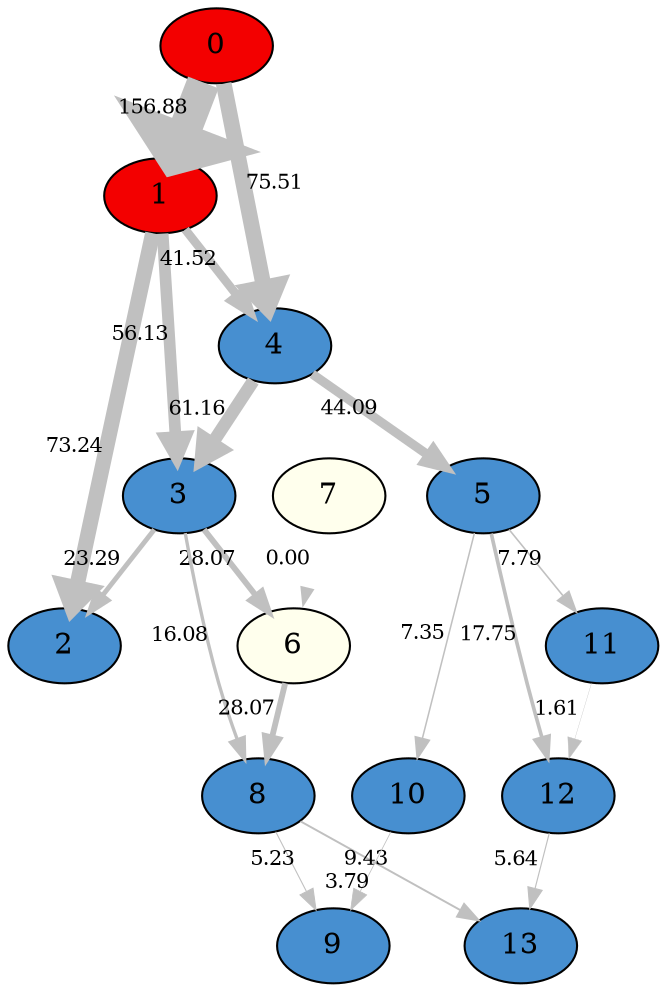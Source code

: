 strict digraph  {
0 [fillcolor="#f30000", pin=True, pos="-280, -81!", prod_or_load=prod, style=filled, value="232.39320594573712"];
1 [fillcolor="#f30000", pin=True, pos="-100, -270!", prod_or_load=prod, style=filled, value="18.299999237060547"];
2 [fillcolor="#478fd0", pin=True, pos="366, -270!", prod_or_load=load, style=filled, value="-94.19999694824219"];
3 [fillcolor="#478fd0", pin=True, pos="366, -54!", prod_or_load=load, style=filled, value="-47.79999923706055"];
4 [fillcolor="#478fd0", pin=True, pos="-64, -54!", prod_or_load=load, style=filled, value="-7.599999904632568"];
5 [fillcolor="#478fd0", pin=True, pos="-64, 54!", prod_or_load=load, style=filled, value="-11.199999809265137"];
6 [fillcolor="#ffffed", pin=True, pos="366, 0!", prod_or_load=load, style=filled, value="0.0"];
7 [fillcolor="#ffffed", pin=True, pos="438, 0!", prod_or_load=load, style=filled, value="0.0"];
8 [fillcolor="#478fd0", pin=True, pos="326, 54!", prod_or_load=load, style=filled, value="-29.5"];
9 [fillcolor="#478fd0", pin=True, pos="222, 108!", prod_or_load=load, style=filled, value="-9.0"];
10 [fillcolor="#478fd0", pin=True, pos="79, 162!", prod_or_load=load, style=filled, value="-3.5"];
11 [fillcolor="#478fd0", pin=True, pos="-152, 270!", prod_or_load=load, style=filled, value="-6.099999904632568"];
12 [fillcolor="#478fd0", pin=True, pos="-64, 270!", prod_or_load=load, style=filled, value="-13.5"];
13 [fillcolor="#478fd0", pin=True, pos="222, 216!", prod_or_load=load, style=filled, value="-14.899999618530273"];
0 -> 1  [color=gray, fontsize=10, penwidth="15.69", xlabel=156.88];
0 -> 4  [color=gray, fontsize=10, penwidth="7.55", xlabel=75.51];
1 -> 2  [color=gray, fontsize=10, penwidth="7.32", xlabel=73.24];
1 -> 3  [color=gray, fontsize=10, penwidth="5.61", xlabel=56.13];
1 -> 4  [color=gray, fontsize=10, penwidth="4.15", xlabel=41.52];
3 -> 2  [color=gray, fontsize=10, penwidth="2.33", xlabel=23.29];
3 -> 6  [color=gray, fontsize=10, penwidth="2.81", xlabel=28.07];
3 -> 8  [color=gray, fontsize=10, penwidth="1.61", xlabel=16.08];
4 -> 3  [color=gray, fontsize=10, penwidth="6.12", xlabel=61.16];
4 -> 5  [color=gray, fontsize=10, penwidth="4.41", xlabel=44.09];
5 -> 12  [color=gray, fontsize=10, penwidth="1.77", xlabel=17.75];
5 -> 11  [color=gray, fontsize=10, penwidth="0.78", xlabel=7.79];
5 -> 10  [color=gray, fontsize=10, penwidth="0.74", xlabel=7.35];
7 -> 6  [color=gray, fontsize=10, penwidth="0.00", xlabel=0.00];
6 -> 8  [color=gray, fontsize=10, penwidth="2.81", xlabel=28.07];
8 -> 13  [color=gray, fontsize=10, penwidth="0.94", xlabel=9.43];
8 -> 9  [color=gray, fontsize=10, penwidth="0.52", xlabel=5.23];
10 -> 9  [color=gray, fontsize=10, penwidth="0.38", xlabel=3.79];
11 -> 12  [color=gray, fontsize=10, penwidth="0.16", xlabel=1.61];
12 -> 13  [color=gray, fontsize=10, penwidth="0.56", xlabel=5.64];
}
